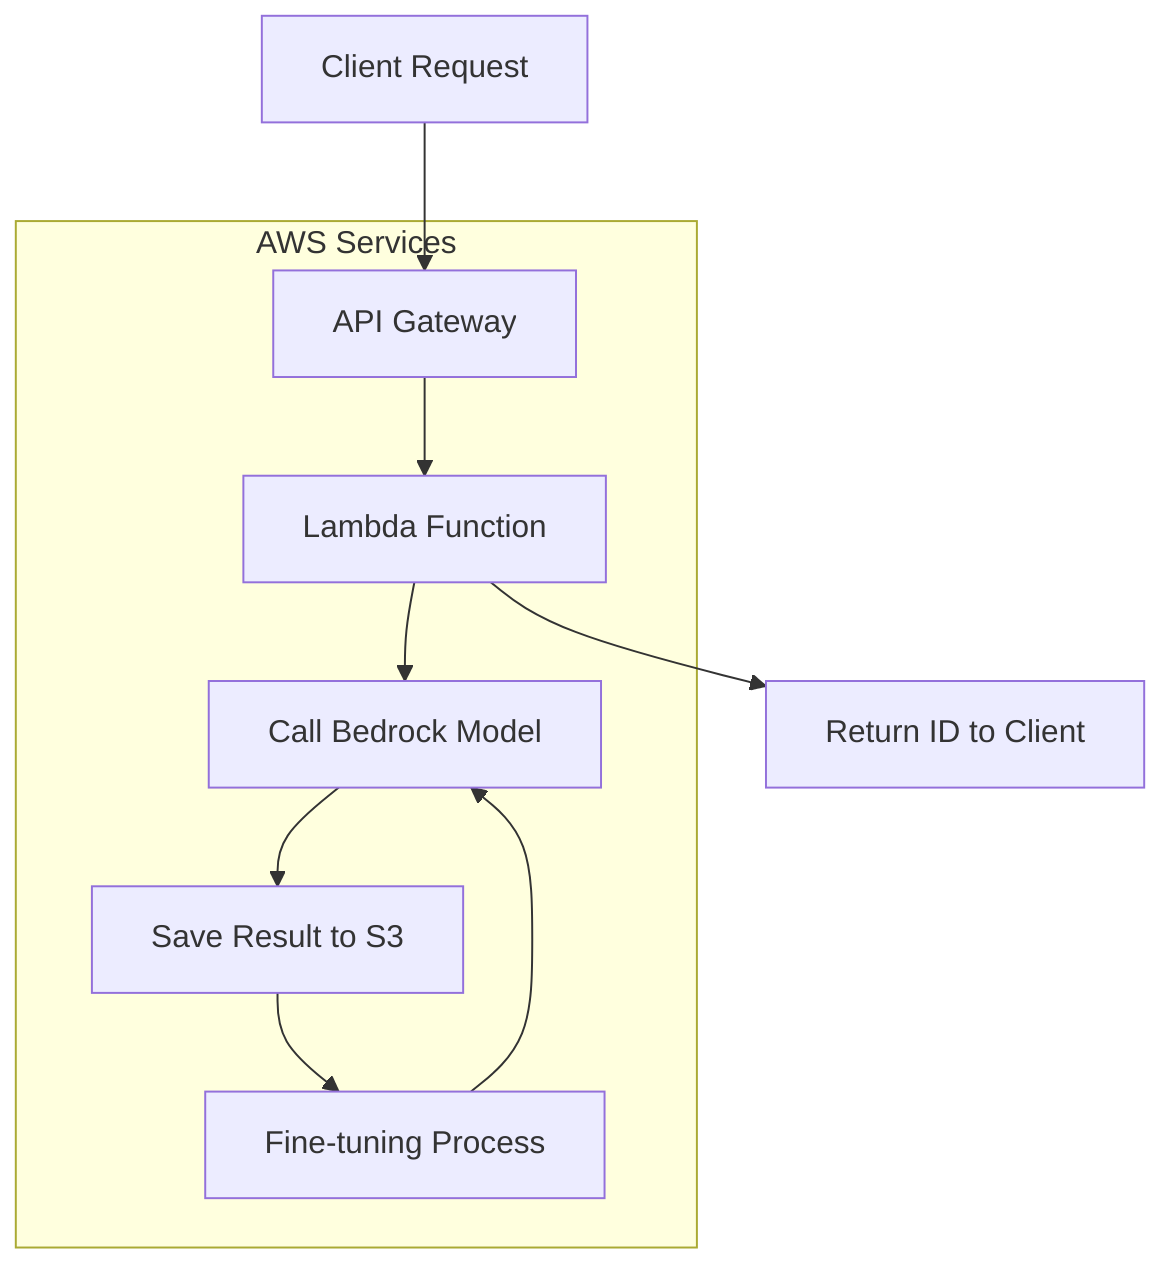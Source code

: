 graph TD
    A[Client Request] --> B[API Gateway]
    B --> C[Lambda Function]
    C --> D[Return ID to Client]
    C --> E[Call Bedrock Model]
    E --> F[Save Result to S3]
    F --> G[Fine-tuning Process]
    G --> E
    
    subgraph "AWS Services"
        B
        C
        E
        F
        G
    end